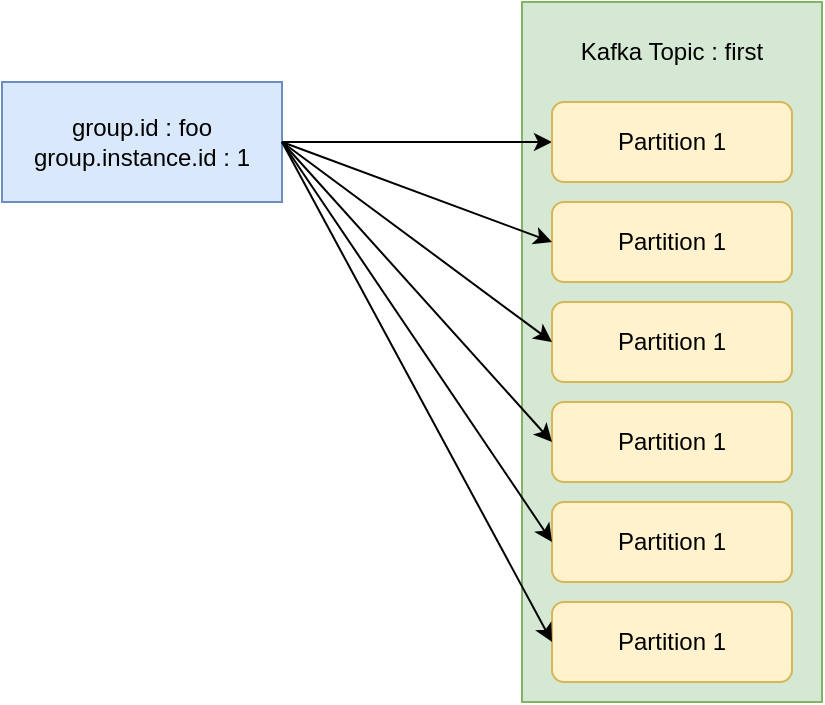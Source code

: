<mxfile version="22.1.17" type="github">
  <diagram id="6oojn5KAw8aXJEHvEB7P" name="페이지-1">
    <mxGraphModel dx="1256" dy="1267" grid="1" gridSize="10" guides="1" tooltips="1" connect="1" arrows="1" fold="1" page="0" pageScale="1" pageWidth="1169" pageHeight="827" math="0" shadow="0">
      <root>
        <mxCell id="0" />
        <mxCell id="1" parent="0" />
        <mxCell id="vcagRyyaPTZ2BNqZmZip-172" value="" style="rounded=0;whiteSpace=wrap;html=1;fillColor=#d5e8d4;strokeColor=#82b366;" vertex="1" parent="1">
          <mxGeometry x="-160" y="-200" width="150" height="350" as="geometry" />
        </mxCell>
        <mxCell id="vcagRyyaPTZ2BNqZmZip-180" style="edgeStyle=orthogonalEdgeStyle;rounded=0;orthogonalLoop=1;jettySize=auto;html=1;entryX=0;entryY=0.5;entryDx=0;entryDy=0;" edge="1" parent="1" source="vcagRyyaPTZ2BNqZmZip-171" target="vcagRyyaPTZ2BNqZmZip-174">
          <mxGeometry relative="1" as="geometry" />
        </mxCell>
        <mxCell id="vcagRyyaPTZ2BNqZmZip-171" value="group.id : foo&lt;br&gt;group.instance.id : 1" style="rounded=0;whiteSpace=wrap;html=1;align=center;fillColor=#dae8fc;strokeColor=#6c8ebf;" vertex="1" parent="1">
          <mxGeometry x="-420" y="-160" width="140" height="60" as="geometry" />
        </mxCell>
        <mxCell id="vcagRyyaPTZ2BNqZmZip-173" value="Kafka Topic : first" style="text;html=1;strokeColor=none;fillColor=none;align=center;verticalAlign=middle;whiteSpace=wrap;rounded=0;" vertex="1" parent="1">
          <mxGeometry x="-140" y="-190" width="110" height="30" as="geometry" />
        </mxCell>
        <mxCell id="vcagRyyaPTZ2BNqZmZip-174" value="Partition 1" style="rounded=1;whiteSpace=wrap;html=1;fillColor=#fff2cc;strokeColor=#d6b656;" vertex="1" parent="1">
          <mxGeometry x="-145" y="-150" width="120" height="40" as="geometry" />
        </mxCell>
        <mxCell id="vcagRyyaPTZ2BNqZmZip-175" value="Partition 1" style="rounded=1;whiteSpace=wrap;html=1;fillColor=#fff2cc;strokeColor=#d6b656;" vertex="1" parent="1">
          <mxGeometry x="-145" y="-100" width="120" height="40" as="geometry" />
        </mxCell>
        <mxCell id="vcagRyyaPTZ2BNqZmZip-176" value="Partition 1" style="rounded=1;whiteSpace=wrap;html=1;fillColor=#fff2cc;strokeColor=#d6b656;" vertex="1" parent="1">
          <mxGeometry x="-145" y="-50" width="120" height="40" as="geometry" />
        </mxCell>
        <mxCell id="vcagRyyaPTZ2BNqZmZip-177" value="Partition 1" style="rounded=1;whiteSpace=wrap;html=1;fillColor=#fff2cc;strokeColor=#d6b656;" vertex="1" parent="1">
          <mxGeometry x="-145" width="120" height="40" as="geometry" />
        </mxCell>
        <mxCell id="vcagRyyaPTZ2BNqZmZip-178" value="Partition 1" style="rounded=1;whiteSpace=wrap;html=1;fillColor=#fff2cc;strokeColor=#d6b656;" vertex="1" parent="1">
          <mxGeometry x="-145" y="50" width="120" height="40" as="geometry" />
        </mxCell>
        <mxCell id="vcagRyyaPTZ2BNqZmZip-179" value="Partition 1" style="rounded=1;whiteSpace=wrap;html=1;fillColor=#fff2cc;strokeColor=#d6b656;" vertex="1" parent="1">
          <mxGeometry x="-145" y="100" width="120" height="40" as="geometry" />
        </mxCell>
        <mxCell id="vcagRyyaPTZ2BNqZmZip-181" value="" style="endArrow=classic;html=1;rounded=0;exitX=1;exitY=0.5;exitDx=0;exitDy=0;entryX=0;entryY=0.5;entryDx=0;entryDy=0;" edge="1" parent="1" source="vcagRyyaPTZ2BNqZmZip-171" target="vcagRyyaPTZ2BNqZmZip-175">
          <mxGeometry width="50" height="50" relative="1" as="geometry">
            <mxPoint x="-270" y="20" as="sourcePoint" />
            <mxPoint x="-220" y="-30" as="targetPoint" />
          </mxGeometry>
        </mxCell>
        <mxCell id="vcagRyyaPTZ2BNqZmZip-183" value="" style="endArrow=classic;html=1;rounded=0;entryX=0;entryY=0.5;entryDx=0;entryDy=0;exitX=1;exitY=0.5;exitDx=0;exitDy=0;" edge="1" parent="1" source="vcagRyyaPTZ2BNqZmZip-171" target="vcagRyyaPTZ2BNqZmZip-176">
          <mxGeometry width="50" height="50" relative="1" as="geometry">
            <mxPoint x="-300" y="-30" as="sourcePoint" />
            <mxPoint x="-155" y="-10" as="targetPoint" />
          </mxGeometry>
        </mxCell>
        <mxCell id="vcagRyyaPTZ2BNqZmZip-184" value="" style="endArrow=classic;html=1;rounded=0;exitX=1;exitY=0.5;exitDx=0;exitDy=0;entryX=0;entryY=0.5;entryDx=0;entryDy=0;" edge="1" parent="1" source="vcagRyyaPTZ2BNqZmZip-171" target="vcagRyyaPTZ2BNqZmZip-177">
          <mxGeometry width="50" height="50" relative="1" as="geometry">
            <mxPoint x="-260" y="-110" as="sourcePoint" />
            <mxPoint x="-125" y="-60" as="targetPoint" />
          </mxGeometry>
        </mxCell>
        <mxCell id="vcagRyyaPTZ2BNqZmZip-185" value="" style="endArrow=classic;html=1;rounded=0;exitX=1;exitY=0.5;exitDx=0;exitDy=0;entryX=0;entryY=0.5;entryDx=0;entryDy=0;" edge="1" parent="1" source="vcagRyyaPTZ2BNqZmZip-171" target="vcagRyyaPTZ2BNqZmZip-178">
          <mxGeometry width="50" height="50" relative="1" as="geometry">
            <mxPoint x="-250" y="-100" as="sourcePoint" />
            <mxPoint x="-115" y="-50" as="targetPoint" />
          </mxGeometry>
        </mxCell>
        <mxCell id="vcagRyyaPTZ2BNqZmZip-186" value="" style="endArrow=classic;html=1;rounded=0;exitX=1;exitY=0.5;exitDx=0;exitDy=0;entryX=0;entryY=0.5;entryDx=0;entryDy=0;" edge="1" parent="1" source="vcagRyyaPTZ2BNqZmZip-171" target="vcagRyyaPTZ2BNqZmZip-179">
          <mxGeometry width="50" height="50" relative="1" as="geometry">
            <mxPoint x="-240" y="-90" as="sourcePoint" />
            <mxPoint x="-105" y="-40" as="targetPoint" />
          </mxGeometry>
        </mxCell>
      </root>
    </mxGraphModel>
  </diagram>
</mxfile>
